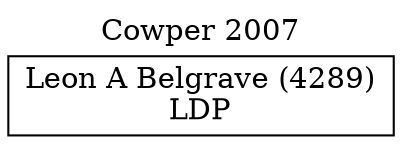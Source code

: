 // House preference flow
digraph "Leon A Belgrave (4289)_Cowper_2007" {
	graph [label="Cowper 2007" labelloc=t mclimit=10]
	node [shape=box]
	"Leon A Belgrave (4289)" [label="Leon A Belgrave (4289)
LDP"]
}
